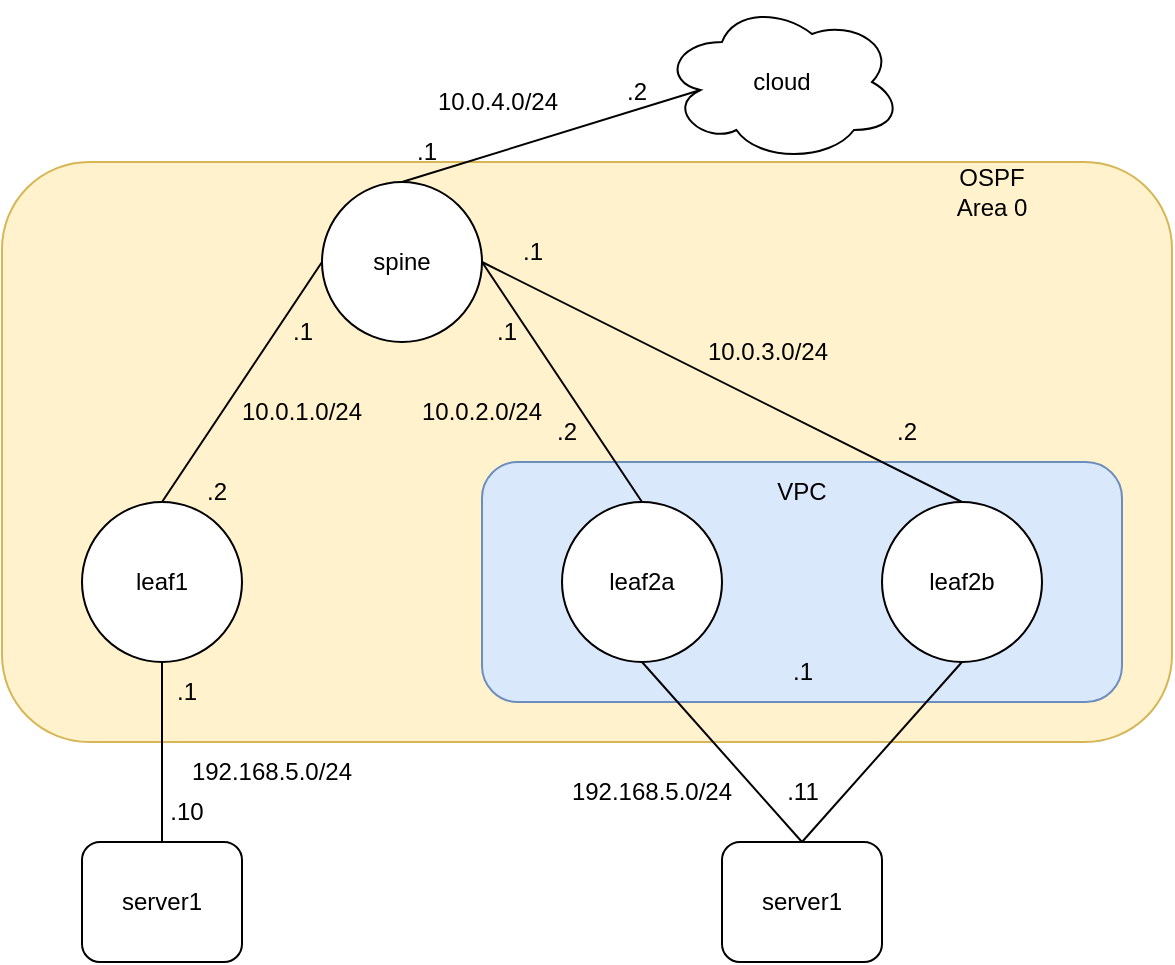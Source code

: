 <mxfile version="15.8.3" type="github">
  <diagram id="axcDbGKzzqpzkaZa_wmz" name="Page-1">
    <mxGraphModel dx="614" dy="331" grid="1" gridSize="10" guides="1" tooltips="1" connect="1" arrows="1" fold="1" page="1" pageScale="1" pageWidth="850" pageHeight="1100" math="0" shadow="0">
      <root>
        <mxCell id="0" />
        <mxCell id="1" parent="0" />
        <mxCell id="hd0M6olZEAg69DOeF42a-37" value="" style="rounded=1;whiteSpace=wrap;html=1;fillColor=#fff2cc;strokeColor=#d6b656;" vertex="1" parent="1">
          <mxGeometry x="160" y="110" width="585" height="290" as="geometry" />
        </mxCell>
        <mxCell id="hd0M6olZEAg69DOeF42a-16" value="" style="rounded=1;whiteSpace=wrap;html=1;fillColor=#dae8fc;strokeColor=#6c8ebf;" vertex="1" parent="1">
          <mxGeometry x="400" y="260" width="320" height="120" as="geometry" />
        </mxCell>
        <mxCell id="hd0M6olZEAg69DOeF42a-1" value="spine" style="ellipse;whiteSpace=wrap;html=1;aspect=fixed;" vertex="1" parent="1">
          <mxGeometry x="320" y="120" width="80" height="80" as="geometry" />
        </mxCell>
        <mxCell id="hd0M6olZEAg69DOeF42a-10" style="rounded=0;orthogonalLoop=1;jettySize=auto;html=1;exitX=0.5;exitY=0;exitDx=0;exitDy=0;entryX=0;entryY=0.5;entryDx=0;entryDy=0;endArrow=none;endFill=0;" edge="1" parent="1" source="hd0M6olZEAg69DOeF42a-2" target="hd0M6olZEAg69DOeF42a-1">
          <mxGeometry relative="1" as="geometry" />
        </mxCell>
        <mxCell id="hd0M6olZEAg69DOeF42a-2" value="leaf1" style="ellipse;whiteSpace=wrap;html=1;aspect=fixed;" vertex="1" parent="1">
          <mxGeometry x="200" y="280" width="80" height="80" as="geometry" />
        </mxCell>
        <mxCell id="hd0M6olZEAg69DOeF42a-11" style="rounded=0;orthogonalLoop=1;jettySize=auto;html=1;exitX=0.5;exitY=0;exitDx=0;exitDy=0;entryX=1;entryY=0.5;entryDx=0;entryDy=0;endArrow=none;endFill=0;" edge="1" parent="1" source="hd0M6olZEAg69DOeF42a-3" target="hd0M6olZEAg69DOeF42a-1">
          <mxGeometry relative="1" as="geometry" />
        </mxCell>
        <mxCell id="hd0M6olZEAg69DOeF42a-3" value="leaf2a" style="ellipse;whiteSpace=wrap;html=1;aspect=fixed;" vertex="1" parent="1">
          <mxGeometry x="440" y="280" width="80" height="80" as="geometry" />
        </mxCell>
        <mxCell id="hd0M6olZEAg69DOeF42a-12" style="rounded=0;orthogonalLoop=1;jettySize=auto;html=1;exitX=0.5;exitY=0;exitDx=0;exitDy=0;entryX=1;entryY=0.5;entryDx=0;entryDy=0;endArrow=none;endFill=0;" edge="1" parent="1" source="hd0M6olZEAg69DOeF42a-4" target="hd0M6olZEAg69DOeF42a-1">
          <mxGeometry relative="1" as="geometry" />
        </mxCell>
        <mxCell id="hd0M6olZEAg69DOeF42a-4" value="leaf2b" style="ellipse;whiteSpace=wrap;html=1;aspect=fixed;" vertex="1" parent="1">
          <mxGeometry x="600" y="280" width="80" height="80" as="geometry" />
        </mxCell>
        <mxCell id="hd0M6olZEAg69DOeF42a-15" style="edgeStyle=none;rounded=0;orthogonalLoop=1;jettySize=auto;html=1;exitX=0.5;exitY=0;exitDx=0;exitDy=0;entryX=0.5;entryY=1;entryDx=0;entryDy=0;endArrow=none;endFill=0;" edge="1" parent="1" source="hd0M6olZEAg69DOeF42a-5" target="hd0M6olZEAg69DOeF42a-2">
          <mxGeometry relative="1" as="geometry" />
        </mxCell>
        <mxCell id="hd0M6olZEAg69DOeF42a-5" value="server1" style="rounded=1;whiteSpace=wrap;html=1;" vertex="1" parent="1">
          <mxGeometry x="200" y="450" width="80" height="60" as="geometry" />
        </mxCell>
        <mxCell id="hd0M6olZEAg69DOeF42a-13" style="edgeStyle=none;rounded=0;orthogonalLoop=1;jettySize=auto;html=1;exitX=0.5;exitY=0;exitDx=0;exitDy=0;entryX=0.5;entryY=1;entryDx=0;entryDy=0;endArrow=none;endFill=0;" edge="1" parent="1" source="hd0M6olZEAg69DOeF42a-6" target="hd0M6olZEAg69DOeF42a-3">
          <mxGeometry relative="1" as="geometry" />
        </mxCell>
        <mxCell id="hd0M6olZEAg69DOeF42a-14" style="edgeStyle=none;rounded=0;orthogonalLoop=1;jettySize=auto;html=1;exitX=0.5;exitY=0;exitDx=0;exitDy=0;entryX=0.5;entryY=1;entryDx=0;entryDy=0;endArrow=none;endFill=0;" edge="1" parent="1" source="hd0M6olZEAg69DOeF42a-6" target="hd0M6olZEAg69DOeF42a-4">
          <mxGeometry relative="1" as="geometry" />
        </mxCell>
        <mxCell id="hd0M6olZEAg69DOeF42a-6" value="server1" style="rounded=1;whiteSpace=wrap;html=1;" vertex="1" parent="1">
          <mxGeometry x="520" y="450" width="80" height="60" as="geometry" />
        </mxCell>
        <mxCell id="hd0M6olZEAg69DOeF42a-7" value="cloud" style="ellipse;shape=cloud;whiteSpace=wrap;html=1;" vertex="1" parent="1">
          <mxGeometry x="490" y="30" width="120" height="80" as="geometry" />
        </mxCell>
        <mxCell id="hd0M6olZEAg69DOeF42a-9" value="" style="endArrow=none;html=1;rounded=0;entryX=0.16;entryY=0.55;entryDx=0;entryDy=0;entryPerimeter=0;exitX=0.5;exitY=0;exitDx=0;exitDy=0;" edge="1" parent="1" source="hd0M6olZEAg69DOeF42a-1" target="hd0M6olZEAg69DOeF42a-7">
          <mxGeometry width="50" height="50" relative="1" as="geometry">
            <mxPoint x="400" y="280" as="sourcePoint" />
            <mxPoint x="450" y="230" as="targetPoint" />
          </mxGeometry>
        </mxCell>
        <mxCell id="hd0M6olZEAg69DOeF42a-17" value="10.0.2.0/24" style="text;html=1;strokeColor=none;fillColor=none;align=center;verticalAlign=middle;whiteSpace=wrap;rounded=0;" vertex="1" parent="1">
          <mxGeometry x="370" y="220" width="60" height="30" as="geometry" />
        </mxCell>
        <mxCell id="hd0M6olZEAg69DOeF42a-18" value="10.0.3.0/24" style="text;html=1;strokeColor=none;fillColor=none;align=center;verticalAlign=middle;whiteSpace=wrap;rounded=0;" vertex="1" parent="1">
          <mxGeometry x="512.5" y="190" width="60" height="30" as="geometry" />
        </mxCell>
        <mxCell id="hd0M6olZEAg69DOeF42a-19" value="10.0.1.0/24" style="text;html=1;strokeColor=none;fillColor=none;align=center;verticalAlign=middle;whiteSpace=wrap;rounded=0;" vertex="1" parent="1">
          <mxGeometry x="280" y="220" width="60" height="30" as="geometry" />
        </mxCell>
        <mxCell id="hd0M6olZEAg69DOeF42a-20" value="192.168.5.0/24" style="text;html=1;strokeColor=none;fillColor=none;align=center;verticalAlign=middle;whiteSpace=wrap;rounded=0;" vertex="1" parent="1">
          <mxGeometry x="250" y="400" width="90" height="30" as="geometry" />
        </mxCell>
        <mxCell id="hd0M6olZEAg69DOeF42a-22" value=".1" style="text;html=1;strokeColor=none;fillColor=none;align=center;verticalAlign=middle;whiteSpace=wrap;rounded=0;" vertex="1" parent="1">
          <mxGeometry x="547.5" y="350" width="25" height="30" as="geometry" />
        </mxCell>
        <mxCell id="hd0M6olZEAg69DOeF42a-23" value=".1" style="text;html=1;strokeColor=none;fillColor=none;align=center;verticalAlign=middle;whiteSpace=wrap;rounded=0;" vertex="1" parent="1">
          <mxGeometry x="240" y="360" width="25" height="30" as="geometry" />
        </mxCell>
        <mxCell id="hd0M6olZEAg69DOeF42a-24" value=".1" style="text;html=1;strokeColor=none;fillColor=none;align=center;verticalAlign=middle;whiteSpace=wrap;rounded=0;" vertex="1" parent="1">
          <mxGeometry x="297.5" y="180" width="25" height="30" as="geometry" />
        </mxCell>
        <mxCell id="hd0M6olZEAg69DOeF42a-25" value=".1" style="text;html=1;strokeColor=none;fillColor=none;align=center;verticalAlign=middle;whiteSpace=wrap;rounded=0;" vertex="1" parent="1">
          <mxGeometry x="400" y="180" width="25" height="30" as="geometry" />
        </mxCell>
        <mxCell id="hd0M6olZEAg69DOeF42a-26" value=".1" style="text;html=1;strokeColor=none;fillColor=none;align=center;verticalAlign=middle;whiteSpace=wrap;rounded=0;" vertex="1" parent="1">
          <mxGeometry x="413" y="140" width="25" height="30" as="geometry" />
        </mxCell>
        <mxCell id="hd0M6olZEAg69DOeF42a-27" value=".1" style="text;html=1;strokeColor=none;fillColor=none;align=center;verticalAlign=middle;whiteSpace=wrap;rounded=0;" vertex="1" parent="1">
          <mxGeometry x="360" y="90" width="25" height="30" as="geometry" />
        </mxCell>
        <mxCell id="hd0M6olZEAg69DOeF42a-28" value="10.0.4.0/24" style="text;html=1;strokeColor=none;fillColor=none;align=center;verticalAlign=middle;whiteSpace=wrap;rounded=0;" vertex="1" parent="1">
          <mxGeometry x="378" y="65" width="60" height="30" as="geometry" />
        </mxCell>
        <mxCell id="hd0M6olZEAg69DOeF42a-29" value=".2" style="text;html=1;strokeColor=none;fillColor=none;align=center;verticalAlign=middle;whiteSpace=wrap;rounded=0;" vertex="1" parent="1">
          <mxGeometry x="465" y="60" width="25" height="30" as="geometry" />
        </mxCell>
        <mxCell id="hd0M6olZEAg69DOeF42a-30" value=".2" style="text;html=1;strokeColor=none;fillColor=none;align=center;verticalAlign=middle;whiteSpace=wrap;rounded=0;" vertex="1" parent="1">
          <mxGeometry x="430" y="230" width="25" height="30" as="geometry" />
        </mxCell>
        <mxCell id="hd0M6olZEAg69DOeF42a-31" value=".2" style="text;html=1;strokeColor=none;fillColor=none;align=center;verticalAlign=middle;whiteSpace=wrap;rounded=0;" vertex="1" parent="1">
          <mxGeometry x="600" y="230" width="25" height="30" as="geometry" />
        </mxCell>
        <mxCell id="hd0M6olZEAg69DOeF42a-32" value=".2" style="text;html=1;strokeColor=none;fillColor=none;align=center;verticalAlign=middle;whiteSpace=wrap;rounded=0;" vertex="1" parent="1">
          <mxGeometry x="255" y="260" width="25" height="30" as="geometry" />
        </mxCell>
        <mxCell id="hd0M6olZEAg69DOeF42a-33" value=".10" style="text;html=1;strokeColor=none;fillColor=none;align=center;verticalAlign=middle;whiteSpace=wrap;rounded=0;" vertex="1" parent="1">
          <mxGeometry x="240" y="420" width="25" height="30" as="geometry" />
        </mxCell>
        <mxCell id="hd0M6olZEAg69DOeF42a-34" value=".11" style="text;html=1;strokeColor=none;fillColor=none;align=center;verticalAlign=middle;whiteSpace=wrap;rounded=0;" vertex="1" parent="1">
          <mxGeometry x="547.5" y="410" width="25" height="30" as="geometry" />
        </mxCell>
        <mxCell id="hd0M6olZEAg69DOeF42a-35" value="192.168.5.0/24" style="text;html=1;strokeColor=none;fillColor=none;align=center;verticalAlign=middle;whiteSpace=wrap;rounded=0;" vertex="1" parent="1">
          <mxGeometry x="440" y="410" width="90" height="30" as="geometry" />
        </mxCell>
        <mxCell id="hd0M6olZEAg69DOeF42a-36" value="VPC" style="text;html=1;strokeColor=none;fillColor=none;align=center;verticalAlign=middle;whiteSpace=wrap;rounded=0;" vertex="1" parent="1">
          <mxGeometry x="530" y="260" width="60" height="30" as="geometry" />
        </mxCell>
        <mxCell id="hd0M6olZEAg69DOeF42a-38" value="OSPF Area 0" style="text;html=1;strokeColor=none;fillColor=none;align=center;verticalAlign=middle;whiteSpace=wrap;rounded=0;" vertex="1" parent="1">
          <mxGeometry x="625" y="110" width="60" height="30" as="geometry" />
        </mxCell>
      </root>
    </mxGraphModel>
  </diagram>
</mxfile>
